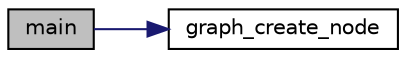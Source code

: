 digraph "main"
{
  edge [fontname="Helvetica",fontsize="10",labelfontname="Helvetica",labelfontsize="10"];
  node [fontname="Helvetica",fontsize="10",shape=record];
  rankdir="LR";
  Node12 [label="main",height=0.2,width=0.4,color="black", fillcolor="grey75", style="filled", fontcolor="black"];
  Node12 -> Node13 [color="midnightblue",fontsize="10",style="solid",fontname="Helvetica"];
  Node13 [label="graph_create_node",height=0.2,width=0.4,color="black", fillcolor="white", style="filled",URL="$main_8c.html#a1e433e91d127668769dc08b5ba69440f"];
}
